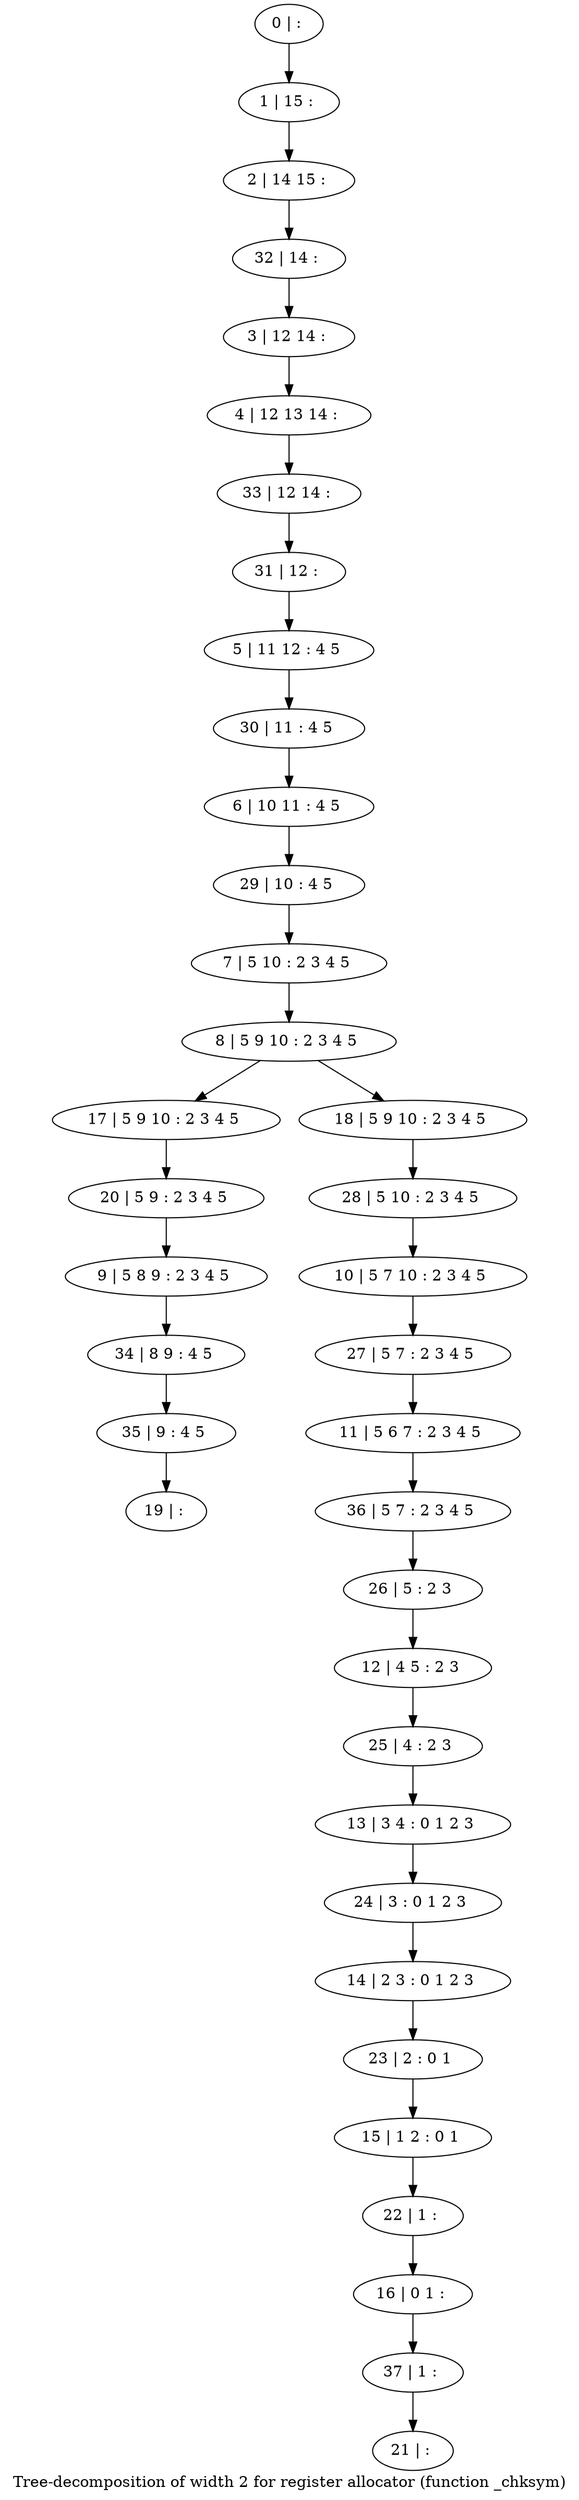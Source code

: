 digraph G {
graph [label="Tree-decomposition of width 2 for register allocator (function _chksym)"]
0[label="0 | : "];
1[label="1 | 15 : "];
2[label="2 | 14 15 : "];
3[label="3 | 12 14 : "];
4[label="4 | 12 13 14 : "];
5[label="5 | 11 12 : 4 5 "];
6[label="6 | 10 11 : 4 5 "];
7[label="7 | 5 10 : 2 3 4 5 "];
8[label="8 | 5 9 10 : 2 3 4 5 "];
9[label="9 | 5 8 9 : 2 3 4 5 "];
10[label="10 | 5 7 10 : 2 3 4 5 "];
11[label="11 | 5 6 7 : 2 3 4 5 "];
12[label="12 | 4 5 : 2 3 "];
13[label="13 | 3 4 : 0 1 2 3 "];
14[label="14 | 2 3 : 0 1 2 3 "];
15[label="15 | 1 2 : 0 1 "];
16[label="16 | 0 1 : "];
17[label="17 | 5 9 10 : 2 3 4 5 "];
18[label="18 | 5 9 10 : 2 3 4 5 "];
19[label="19 | : "];
20[label="20 | 5 9 : 2 3 4 5 "];
21[label="21 | : "];
22[label="22 | 1 : "];
23[label="23 | 2 : 0 1 "];
24[label="24 | 3 : 0 1 2 3 "];
25[label="25 | 4 : 2 3 "];
26[label="26 | 5 : 2 3 "];
27[label="27 | 5 7 : 2 3 4 5 "];
28[label="28 | 5 10 : 2 3 4 5 "];
29[label="29 | 10 : 4 5 "];
30[label="30 | 11 : 4 5 "];
31[label="31 | 12 : "];
32[label="32 | 14 : "];
33[label="33 | 12 14 : "];
34[label="34 | 8 9 : 4 5 "];
35[label="35 | 9 : 4 5 "];
36[label="36 | 5 7 : 2 3 4 5 "];
37[label="37 | 1 : "];
0->1 ;
1->2 ;
3->4 ;
7->8 ;
8->17 ;
8->18 ;
20->9 ;
17->20 ;
22->16 ;
15->22 ;
23->15 ;
14->23 ;
24->14 ;
13->24 ;
25->13 ;
12->25 ;
26->12 ;
27->11 ;
10->27 ;
28->10 ;
18->28 ;
29->7 ;
6->29 ;
30->6 ;
5->30 ;
31->5 ;
32->3 ;
2->32 ;
33->31 ;
4->33 ;
9->34 ;
35->19 ;
34->35 ;
36->26 ;
11->36 ;
37->21 ;
16->37 ;
}
